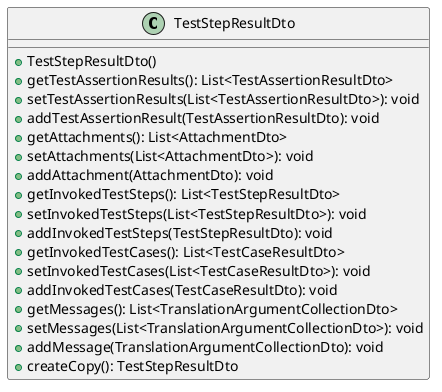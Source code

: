 @startuml

    class TestStepResultDto [[TestStepResultDto.html]] {
        +TestStepResultDto()
        +getTestAssertionResults(): List<TestAssertionResultDto>
        +setTestAssertionResults(List<TestAssertionResultDto>): void
        +addTestAssertionResult(TestAssertionResultDto): void
        +getAttachments(): List<AttachmentDto>
        +setAttachments(List<AttachmentDto>): void
        +addAttachment(AttachmentDto): void
        +getInvokedTestSteps(): List<TestStepResultDto>
        +setInvokedTestSteps(List<TestStepResultDto>): void
        +addInvokedTestSteps(TestStepResultDto): void
        +getInvokedTestCases(): List<TestCaseResultDto>
        +setInvokedTestCases(List<TestCaseResultDto>): void
        +addInvokedTestCases(TestCaseResultDto): void
        +getMessages(): List<TranslationArgumentCollectionDto>
        +setMessages(List<TranslationArgumentCollectionDto>): void
        +addMessage(TranslationArgumentCollectionDto): void
        +createCopy(): TestStepResultDto
    }

@enduml
